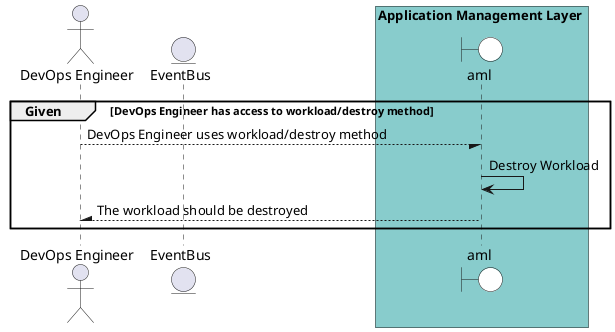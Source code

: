 @startuml


actor "DevOps Engineer"


entity EventBus

box Application Management Layer #88cccc
    boundary aml #white
end box


group Given [DevOps Engineer has access to workload/destroy method]

"DevOps Engineer" --/ aml: DevOps Engineer uses workload/destroy method
"aml" -> aml: Destroy Workload



"DevOps Engineer" /-- aml: The workload should be destroyed


end

@enduml
